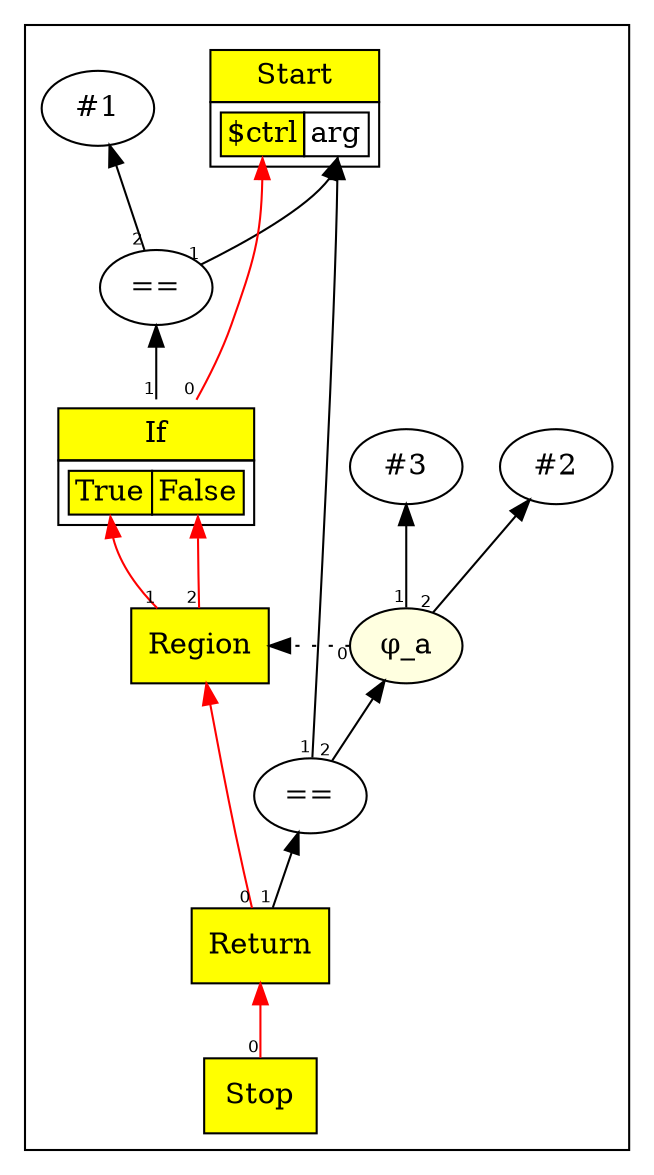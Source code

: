 digraph chapter05 {
/*
int a=arg==2;
if( arg==1 )
{
    a=arg==3;
}
return a;
*/
	rankdir=BT;
	ordering="in";
	concentrate="true";
	subgraph cluster_Nodes {
		Start2 [ shape=plaintext label=<
			<TABLE BORDER="0" CELLBORDER="1" CELLSPACING="0" CELLPADDING="4">
			<TR><TD BGCOLOR="yellow">Start</TD></TR>
			<TR><TD>
				<TABLE BORDER="0" CELLBORDER="1" CELLSPACING="0">
				<TR><TD PORT="p0" BGCOLOR="yellow">$ctrl</TD><TD PORT="p1">arg</TD></TR>
				</TABLE>
			</TD></TR>
			</TABLE>>
		];
		Stop3 [ shape=box style=filled fillcolor=yellow label="Stop" ];
		Con_6 [ label="#2" ];
		Con_8 [ label="#1" ];
		EQNode9 [ label="==" ];
		If10 [ shape=plaintext label=<
			<TABLE BORDER="0" CELLBORDER="1" CELLSPACING="0" CELLPADDING="4">
			<TR><TD BGCOLOR="yellow">If</TD></TR>
			<TR><TD>
				<TABLE BORDER="0" CELLBORDER="1" CELLSPACING="0">
				<TR><TD PORT="p0" BGCOLOR="yellow">True</TD><TD PORT="p1" BGCOLOR="yellow">False</TD></TR>
				</TABLE>
			</TD></TR>
			</TABLE>>
		];
		Con_14 [ label="#3" ];
		Region16 [ shape=box style=filled fillcolor=yellow label="Region" ];
		Phi_a19 [ style=filled fillcolor=lightyellow label="&phi;_a" ];
		EQNode20 [ label="==" ];
		Return21 [ shape=box style=filled fillcolor=yellow label="Return" ];
		{ rank=same; Region16;Phi_a19;}
	}
	edge [ fontname=Helvetica, fontsize=8 ];
	Stop3 -> Return21[taillabel=0 color=red];
	EQNode9 -> Start2:p1[taillabel=1];
	EQNode9 -> Con_8[taillabel=2];
	If10 -> Start2:p0[taillabel=0 color=red];
	If10 -> EQNode9[taillabel=1];
	Region16 -> If10:p0[taillabel=1 color=red];
	Region16 -> If10:p1[taillabel=2 color=red];
	Phi_a19 -> Region16 [style=dotted taillabel=0];
	Phi_a19 -> Con_14[taillabel=1];
	Phi_a19 -> Con_6[taillabel=2];
	EQNode20 -> Start2:p1[taillabel=1];
	EQNode20 -> Phi_a19[taillabel=2];
	Return21 -> Region16[taillabel=0 color=red];
	Return21 -> EQNode20[taillabel=1];
}